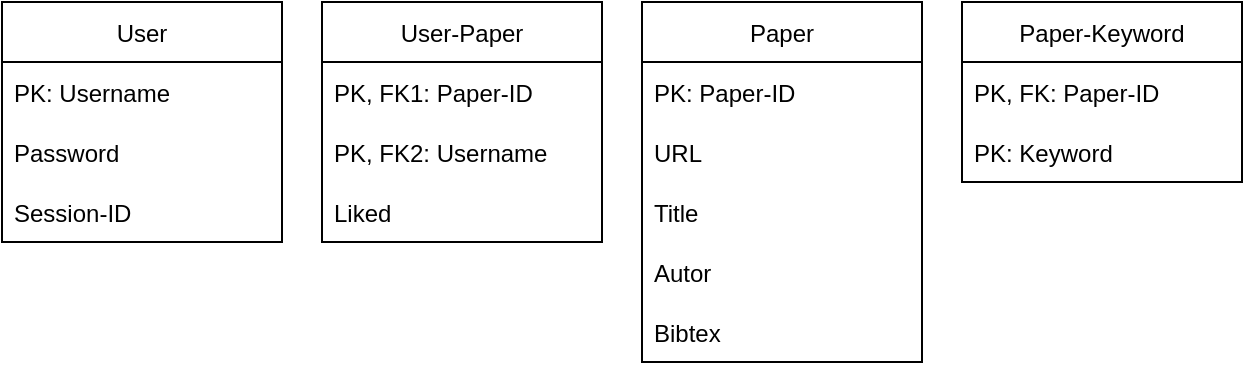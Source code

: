 <mxfile version="15.5.9" type="device"><diagram id="ZnA_CmX38Vlg2_iCrDEu" name="Page-1"><mxGraphModel dx="842" dy="1128" grid="1" gridSize="10" guides="1" tooltips="1" connect="1" arrows="1" fold="1" page="1" pageScale="1" pageWidth="827" pageHeight="1169" math="0" shadow="0"><root><mxCell id="0"/><mxCell id="1" parent="0"/><mxCell id="DZugzn83nEfAyMjqXImv-1" value="User" style="swimlane;fontStyle=0;childLayout=stackLayout;horizontal=1;startSize=30;horizontalStack=0;resizeParent=1;resizeParentMax=0;resizeLast=0;collapsible=1;marginBottom=0;" vertex="1" parent="1"><mxGeometry x="60" y="330" width="140" height="120" as="geometry"/></mxCell><mxCell id="DZugzn83nEfAyMjqXImv-2" value="PK: Username" style="text;strokeColor=none;fillColor=none;align=left;verticalAlign=middle;spacingLeft=4;spacingRight=4;overflow=hidden;points=[[0,0.5],[1,0.5]];portConstraint=eastwest;rotatable=0;" vertex="1" parent="DZugzn83nEfAyMjqXImv-1"><mxGeometry y="30" width="140" height="30" as="geometry"/></mxCell><mxCell id="DZugzn83nEfAyMjqXImv-3" value="Password" style="text;strokeColor=none;fillColor=none;align=left;verticalAlign=middle;spacingLeft=4;spacingRight=4;overflow=hidden;points=[[0,0.5],[1,0.5]];portConstraint=eastwest;rotatable=0;" vertex="1" parent="DZugzn83nEfAyMjqXImv-1"><mxGeometry y="60" width="140" height="30" as="geometry"/></mxCell><mxCell id="DZugzn83nEfAyMjqXImv-17" value="Session-ID" style="text;strokeColor=none;fillColor=none;align=left;verticalAlign=middle;spacingLeft=4;spacingRight=4;overflow=hidden;points=[[0,0.5],[1,0.5]];portConstraint=eastwest;rotatable=0;" vertex="1" parent="DZugzn83nEfAyMjqXImv-1"><mxGeometry y="90" width="140" height="30" as="geometry"/></mxCell><mxCell id="DZugzn83nEfAyMjqXImv-4" value="User-Paper" style="swimlane;fontStyle=0;childLayout=stackLayout;horizontal=1;startSize=30;horizontalStack=0;resizeParent=1;resizeParentMax=0;resizeLast=0;collapsible=1;marginBottom=0;" vertex="1" parent="1"><mxGeometry x="220" y="330" width="140" height="120" as="geometry"/></mxCell><mxCell id="DZugzn83nEfAyMjqXImv-5" value="PK, FK1: Paper-ID" style="text;strokeColor=none;fillColor=none;align=left;verticalAlign=middle;spacingLeft=4;spacingRight=4;overflow=hidden;points=[[0,0.5],[1,0.5]];portConstraint=eastwest;rotatable=0;" vertex="1" parent="DZugzn83nEfAyMjqXImv-4"><mxGeometry y="30" width="140" height="30" as="geometry"/></mxCell><mxCell id="DZugzn83nEfAyMjqXImv-6" value="PK, FK2: Username" style="text;strokeColor=none;fillColor=none;align=left;verticalAlign=middle;spacingLeft=4;spacingRight=4;overflow=hidden;points=[[0,0.5],[1,0.5]];portConstraint=eastwest;rotatable=0;" vertex="1" parent="DZugzn83nEfAyMjqXImv-4"><mxGeometry y="60" width="140" height="30" as="geometry"/></mxCell><mxCell id="DZugzn83nEfAyMjqXImv-7" value="Liked" style="text;strokeColor=none;fillColor=none;align=left;verticalAlign=middle;spacingLeft=4;spacingRight=4;overflow=hidden;points=[[0,0.5],[1,0.5]];portConstraint=eastwest;rotatable=0;" vertex="1" parent="DZugzn83nEfAyMjqXImv-4"><mxGeometry y="90" width="140" height="30" as="geometry"/></mxCell><mxCell id="DZugzn83nEfAyMjqXImv-8" value="Paper" style="swimlane;fontStyle=0;childLayout=stackLayout;horizontal=1;startSize=30;horizontalStack=0;resizeParent=1;resizeParentMax=0;resizeLast=0;collapsible=1;marginBottom=0;" vertex="1" parent="1"><mxGeometry x="380" y="330" width="140" height="180" as="geometry"/></mxCell><mxCell id="DZugzn83nEfAyMjqXImv-9" value="PK: Paper-ID" style="text;strokeColor=none;fillColor=none;align=left;verticalAlign=middle;spacingLeft=4;spacingRight=4;overflow=hidden;points=[[0,0.5],[1,0.5]];portConstraint=eastwest;rotatable=0;" vertex="1" parent="DZugzn83nEfAyMjqXImv-8"><mxGeometry y="30" width="140" height="30" as="geometry"/></mxCell><mxCell id="DZugzn83nEfAyMjqXImv-10" value="URL" style="text;strokeColor=none;fillColor=none;align=left;verticalAlign=middle;spacingLeft=4;spacingRight=4;overflow=hidden;points=[[0,0.5],[1,0.5]];portConstraint=eastwest;rotatable=0;" vertex="1" parent="DZugzn83nEfAyMjqXImv-8"><mxGeometry y="60" width="140" height="30" as="geometry"/></mxCell><mxCell id="DZugzn83nEfAyMjqXImv-11" value="Title" style="text;strokeColor=none;fillColor=none;align=left;verticalAlign=middle;spacingLeft=4;spacingRight=4;overflow=hidden;points=[[0,0.5],[1,0.5]];portConstraint=eastwest;rotatable=0;" vertex="1" parent="DZugzn83nEfAyMjqXImv-8"><mxGeometry y="90" width="140" height="30" as="geometry"/></mxCell><mxCell id="DZugzn83nEfAyMjqXImv-12" value="Autor" style="text;strokeColor=none;fillColor=none;align=left;verticalAlign=middle;spacingLeft=4;spacingRight=4;overflow=hidden;points=[[0,0.5],[1,0.5]];portConstraint=eastwest;rotatable=0;" vertex="1" parent="DZugzn83nEfAyMjqXImv-8"><mxGeometry y="120" width="140" height="30" as="geometry"/></mxCell><mxCell id="DZugzn83nEfAyMjqXImv-13" value="Bibtex" style="text;strokeColor=none;fillColor=none;align=left;verticalAlign=middle;spacingLeft=4;spacingRight=4;overflow=hidden;points=[[0,0.5],[1,0.5]];portConstraint=eastwest;rotatable=0;" vertex="1" parent="DZugzn83nEfAyMjqXImv-8"><mxGeometry y="150" width="140" height="30" as="geometry"/></mxCell><mxCell id="DZugzn83nEfAyMjqXImv-14" value="Paper-Keyword" style="swimlane;fontStyle=0;childLayout=stackLayout;horizontal=1;startSize=30;horizontalStack=0;resizeParent=1;resizeParentMax=0;resizeLast=0;collapsible=1;marginBottom=0;" vertex="1" parent="1"><mxGeometry x="540" y="330" width="140" height="90" as="geometry"/></mxCell><mxCell id="DZugzn83nEfAyMjqXImv-15" value="PK, FK: Paper-ID" style="text;strokeColor=none;fillColor=none;align=left;verticalAlign=middle;spacingLeft=4;spacingRight=4;overflow=hidden;points=[[0,0.5],[1,0.5]];portConstraint=eastwest;rotatable=0;" vertex="1" parent="DZugzn83nEfAyMjqXImv-14"><mxGeometry y="30" width="140" height="30" as="geometry"/></mxCell><mxCell id="DZugzn83nEfAyMjqXImv-16" value="PK: Keyword" style="text;strokeColor=none;fillColor=none;align=left;verticalAlign=middle;spacingLeft=4;spacingRight=4;overflow=hidden;points=[[0,0.5],[1,0.5]];portConstraint=eastwest;rotatable=0;" vertex="1" parent="DZugzn83nEfAyMjqXImv-14"><mxGeometry y="60" width="140" height="30" as="geometry"/></mxCell></root></mxGraphModel></diagram></mxfile>